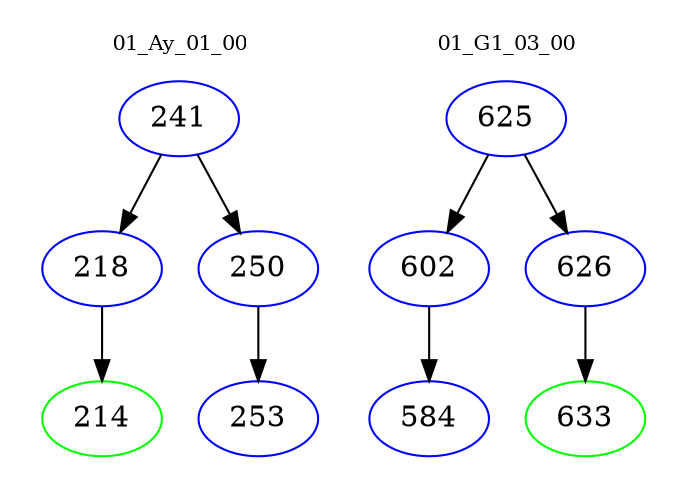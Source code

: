digraph{
subgraph cluster_0 {
color = white
label = "01_Ay_01_00";
fontsize=10;
T0_241 [label="241", color="blue"]
T0_241 -> T0_218 [color="black"]
T0_218 [label="218", color="blue"]
T0_218 -> T0_214 [color="black"]
T0_214 [label="214", color="green"]
T0_241 -> T0_250 [color="black"]
T0_250 [label="250", color="blue"]
T0_250 -> T0_253 [color="black"]
T0_253 [label="253", color="blue"]
}
subgraph cluster_1 {
color = white
label = "01_G1_03_00";
fontsize=10;
T1_625 [label="625", color="blue"]
T1_625 -> T1_602 [color="black"]
T1_602 [label="602", color="blue"]
T1_602 -> T1_584 [color="black"]
T1_584 [label="584", color="blue"]
T1_625 -> T1_626 [color="black"]
T1_626 [label="626", color="blue"]
T1_626 -> T1_633 [color="black"]
T1_633 [label="633", color="green"]
}
}
